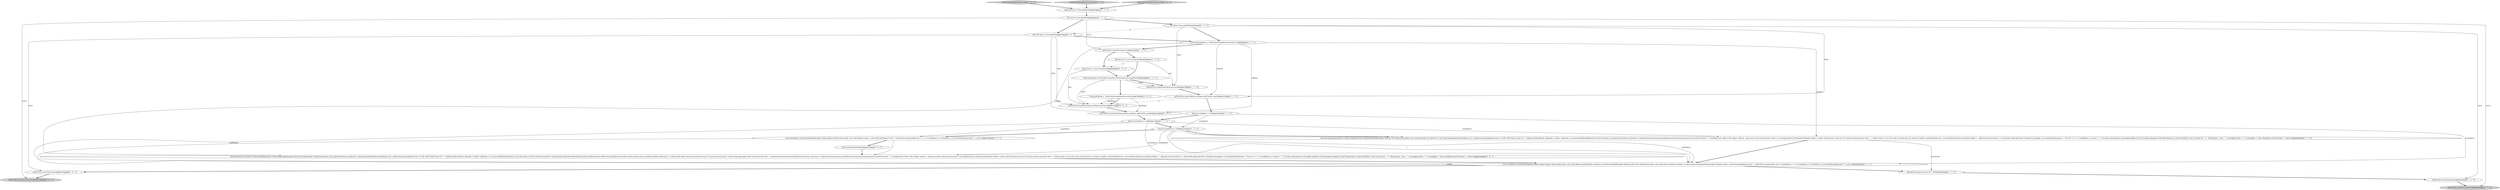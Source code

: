 digraph {
3 [style = filled, label = "cqDUnitTest.createClient(client,port,host0)@@@10@@@['1', '1', '0']", fillcolor = white, shape = ellipse image = "AAA0AAABBB1BBB"];
6 [style = filled, label = "cqDUnitTest.createServer(server)@@@7@@@['1', '1', '1']", fillcolor = white, shape = ellipse image = "AAA0AAABBB1BBB"];
11 [style = filled, label = "testEventsDuringQueryExecution['1', '0', '0']", fillcolor = lightgray, shape = diamond image = "AAA0AAABBB1BBB"];
16 [style = filled, label = "final Host host = Host.getHost(0)@@@3@@@['1', '1', '1']", fillcolor = white, shape = ellipse image = "AAA0AAABBB1BBB"];
1 [style = filled, label = "final int port = server.invoke(null)@@@8@@@['1', '1', '0']", fillcolor = white, shape = ellipse image = "AAA0AAABBB1BBB"];
8 [style = filled, label = "VM client = host.getVM(1)@@@5@@@['1', '1', '0']", fillcolor = white, shape = ellipse image = "AAA0AAABBB1BBB"];
28 [style = filled, label = "cqDUnitTest.createPool(client,poolName,host0,port)@@@11@@@['0', '0', '1']", fillcolor = white, shape = ellipse image = "AAA0AAABBB3BBB"];
15 [style = filled, label = "VM server = host.getVM(0)@@@4@@@['1', '1', '1']", fillcolor = white, shape = ellipse image = "AAA0AAABBB1BBB"];
24 [style = filled, label = "String poolName = \"testEventsDuringQueryExecution\"@@@10@@@['0', '0', '1']", fillcolor = white, shape = ellipse image = "AAA0AAABBB3BBB"];
2 [style = filled, label = "AsyncInvocation processCqs = client.invokeAsync(new CacheSerializableRunnable(\"Execute CQ\"){@Override public void run2(){QueryService cqService = getCache().getQueryService()CqQuery cq1 = cqService.getCq(cqName)if (cq1 == null) {fail(\"Failed to get CQ \" + cqName)}SelectResults cqResults = nulltry {cqResults = cq1.executeWithInitialResults()}catch (Exception ex) CqQueryTestListener cqListener = (CqQueryTestListener)cq1.getCqAttributes().getCqListener()cqListener.waitForCreated(\"\" + totalObjects)int oldId = 0for (Object cqEvent : cqListener.events.toArray()){int newId = new Integer(cqEvent.toString()).intValue()if (oldId > newId) {fail(\"Queued events for CQ Listener during execution with \" + \"Initial results is not in the order in which they are created.\")}oldId = newId}HashSet ids = new HashSet(cqListener.events)for (Object o : cqResults.asList()){Struct s = (Struct)oids.add(s.get(\"key\"))}HashSet missingIds = new HashSet()String key = \"\"for (int i = 1 i <= totalObjects i++){key = \"\" + iif (!(ids.contains(key))) {missingIds.add(key)}}if (!missingIds.isEmpty()) {fail(\"Missing Keys in either ResultSet or the Cq Event list. \" + \" Missing keys : (size : \" + missingIds.size() + \"(\" + missingIds + \" Ids in ResultSet and CQ Events :\" + ids)}}})@@@26@@@['1', '1', '0']", fillcolor = white, shape = ellipse image = "AAA0AAABBB1BBB"];
7 [style = filled, label = "final int numObjects = 200@@@13@@@['1', '1', '1']", fillcolor = white, shape = ellipse image = "AAA0AAABBB1BBB"];
18 [style = filled, label = "testEventsDuringQueryExecution['0', '1', '0']", fillcolor = lightgray, shape = diamond image = "AAA0AAABBB2BBB"];
14 [style = filled, label = "final int totalObjects = 500@@@14@@@['1', '1', '1']", fillcolor = white, shape = ellipse image = "AAA0AAABBB1BBB"];
10 [style = filled, label = "final String cqName = \"testEventsDuringQueryExecution_0\"@@@6@@@['1', '1', '1']", fillcolor = white, shape = ellipse image = "AAA0AAABBB1BBB"];
22 [style = filled, label = "cqDUnitTest.createCQ(client,poolName,cqName,cqDUnitTest.cqs(0()@@@12@@@['0', '0', '1']", fillcolor = white, shape = ellipse image = "AAA0AAABBB3BBB"];
0 [style = filled, label = "cqDUnitTest.closeClient(client)@@@92@@@['1', '1', '0']", fillcolor = white, shape = ellipse image = "AAA0AAABBB1BBB"];
25 [style = filled, label = "cqDUnitTest.closeClient(client)@@@104@@@['0', '0', '1']", fillcolor = white, shape = ellipse image = "AAA0AAABBB3BBB"];
29 [style = filled, label = "cqDUnitTest.closeServer(server)@@@105@@@['0', '0', '1']", fillcolor = lightgray, shape = ellipse image = "AAA0AAABBB3BBB"];
5 [style = filled, label = "final int numObjects = 200@@@12@@@['1', '1', '0']", fillcolor = white, shape = ellipse image = "AAA0AAABBB1BBB"];
19 [style = filled, label = "final VM client = host.getVM(1)@@@5@@@['0', '0', '1']", fillcolor = white, shape = ellipse image = "AAA0AAABBB3BBB"];
20 [style = filled, label = "AsyncInvocation executeCq = client.invokeAsync(new CacheSerializableRunnable(\"Execute CQ AsyncInvoke\"){@Override public void run2(){QueryService cqService = getCache().getQueryService()CqQuery cq1 = cqService.getCq(cqName)if (cq1 == null) {fail(\"Failed to get CQ \" + cqName)}SelectResults cqResults = nulltry {cqResults = cq1.executeWithInitialResults()}catch (Exception ex) final TestHook testHook = CqQueryImpl.testHookGeodeAwaitility.await().untilAsserted(new WaitCriterion(){@Override public boolean done(){return testHook.numQueuedEvents() > 0}@Override public String description(){return \"No queued events found.\"}})getCache().getLogger().fine(\"Queued Events Size\" + testHook.numQueuedEvents())CqQueryTestListener cqListener = (CqQueryTestListener)cq1.getCqAttributes().getCqListener()cqListener.waitForCreated(\"\" + totalObjects)int oldId = 0for (Object cqEvent : cqListener.events.toArray()){int newId = new Integer(cqEvent.toString()).intValue()if (oldId > newId) {fail(\"Queued events for CQ Listener during execution with \" + \"Initial results is not in the order in which they are created.\")}oldId = newId}HashSet ids = new HashSet(cqListener.events)for (Object o : cqResults.asList()){Struct s = (Struct)oids.add(s.get(\"key\"))}HashSet missingIds = new HashSet()String key = \"\"for (int i = 1 i <= totalObjects i++){key = \"\" + iif (!(ids.contains(key))) {missingIds.add(key)}}if (!missingIds.isEmpty()) {fail(\"Missing Keys in either ResultSet or the Cq Event list. \" + \" Missing keys : (size : \" + missingIds.size() + \"(\" + missingIds + \" Ids in ResultSet and CQ Events :\" + ids)}}})@@@28@@@['0', '0', '1']", fillcolor = white, shape = ellipse image = "AAA0AAABBB3BBB"];
23 [style = filled, label = "final int port = server.invoke(null)@@@8@@@['0', '0', '1']", fillcolor = white, shape = ellipse image = "AAA0AAABBB3BBB"];
9 [style = filled, label = "cqDUnitTest.createCQ(client,cqName,cqDUnitTest.cqs(0()@@@11@@@['1', '1', '0']", fillcolor = white, shape = ellipse image = "AAA0AAABBB1BBB"];
27 [style = filled, label = "testEventsDuringQueryExecution['0', '0', '1']", fillcolor = lightgray, shape = diamond image = "AAA0AAABBB3BBB"];
13 [style = filled, label = "server.invoke(new CacheSerializableRunnable(\"Update Region\"){@Override public void run2(){Wait.pause(200)client.invoke(new CacheSerializableRunnable(\"Releasing the latch\"){@Override public void run2(){final TestHook testHook = CqQueryImpl.testHooktestHook.ready()}})Region region = getCache().getRegion(\"/root/\" + cqDUnitTest.regions(0()for (int i = numObjects + 1 i <= totalObjects i++){Portfolio p = new Portfolio(i)region.put(\"\" + i,p)}}})@@@84@@@['1', '1', '1']", fillcolor = white, shape = ellipse image = "AAA0AAABBB1BBB"];
21 [style = filled, label = "client.invoke(setTestHook())@@@27@@@['0', '0', '1']", fillcolor = white, shape = ellipse image = "AAA0AAABBB3BBB"];
4 [style = filled, label = "cqDUnitTest.closeServer(server)@@@93@@@['1', '1', '0']", fillcolor = lightgray, shape = ellipse image = "AAA0AAABBB1BBB"];
12 [style = filled, label = "final String host0 = NetworkUtils.getServerHostName(server.getHost())@@@9@@@['1', '1', '1']", fillcolor = white, shape = ellipse image = "AAA0AAABBB1BBB"];
26 [style = filled, label = "server.invoke(new CacheSerializableRunnable(\"Update Region\"){@Override public void run2(){Region region = getCache().getRegion(\"/root/\" + cqDUnitTest.regions(0()for (int i = 1 i <= numObjects i++){Portfolio p = new Portfolio(i)region.put(\"\" + i,p)}}})@@@15@@@['0', '0', '1']", fillcolor = white, shape = ellipse image = "AAA0AAABBB3BBB"];
17 [style = filled, label = "ThreadUtils.join(processCqs,60 * 1000)@@@91@@@['1', '1', '0']", fillcolor = white, shape = ellipse image = "AAA0AAABBB1BBB"];
1->23 [style = dashed, label="0"];
19->25 [style = solid, label="client"];
12->28 [style = solid, label="host0"];
10->22 [style = solid, label="cqName"];
25->29 [style = bold, label=""];
26->21 [style = bold, label=""];
5->7 [style = bold, label=""];
19->10 [style = bold, label=""];
0->4 [style = bold, label=""];
7->2 [style = solid, label="totalObjects"];
1->3 [style = solid, label="port"];
10->6 [style = bold, label=""];
8->9 [style = solid, label="client"];
15->4 [style = solid, label="server"];
13->17 [style = bold, label=""];
2->13 [style = bold, label=""];
1->12 [style = bold, label=""];
13->25 [style = bold, label=""];
7->13 [style = solid, label="totalObjects"];
14->20 [style = solid, label="totalObjects"];
10->9 [style = solid, label="cqName"];
16->15 [style = bold, label=""];
5->13 [style = solid, label="numObjects"];
15->19 [style = bold, label=""];
7->13 [style = solid, label="numObjects"];
11->16 [style = bold, label=""];
14->13 [style = solid, label="totalObjects"];
7->26 [style = solid, label="numObjects"];
15->6 [style = solid, label="server"];
14->26 [style = bold, label=""];
12->24 [style = bold, label=""];
5->14 [style = solid, label="numObjects"];
27->16 [style = bold, label=""];
7->14 [style = bold, label=""];
19->28 [style = solid, label="client"];
24->22 [style = solid, label="poolName"];
9->28 [style = dashed, label="0"];
28->22 [style = bold, label=""];
10->2 [style = solid, label="cqName"];
8->19 [style = dashed, label="0"];
20->13 [style = bold, label=""];
8->0 [style = solid, label="client"];
21->20 [style = bold, label=""];
23->12 [style = bold, label=""];
12->3 [style = bold, label=""];
22->7 [style = bold, label=""];
3->9 [style = bold, label=""];
18->16 [style = bold, label=""];
8->3 [style = solid, label="client"];
12->3 [style = solid, label="host0"];
26->20 [style = solid, label="i"];
24->28 [style = solid, label="poolName"];
14->2 [style = bold, label=""];
15->29 [style = solid, label="server"];
23->28 [style = solid, label="port"];
14->13 [style = solid, label="i"];
14->2 [style = solid, label="i"];
24->28 [style = bold, label=""];
6->23 [style = bold, label=""];
15->8 [style = bold, label=""];
9->5 [style = bold, label=""];
6->1 [style = bold, label=""];
26->13 [style = solid, label="i"];
8->10 [style = bold, label=""];
17->0 [style = bold, label=""];
10->20 [style = solid, label="cqName"];
2->17 [style = solid, label="processCqs"];
19->22 [style = solid, label="client"];
}
